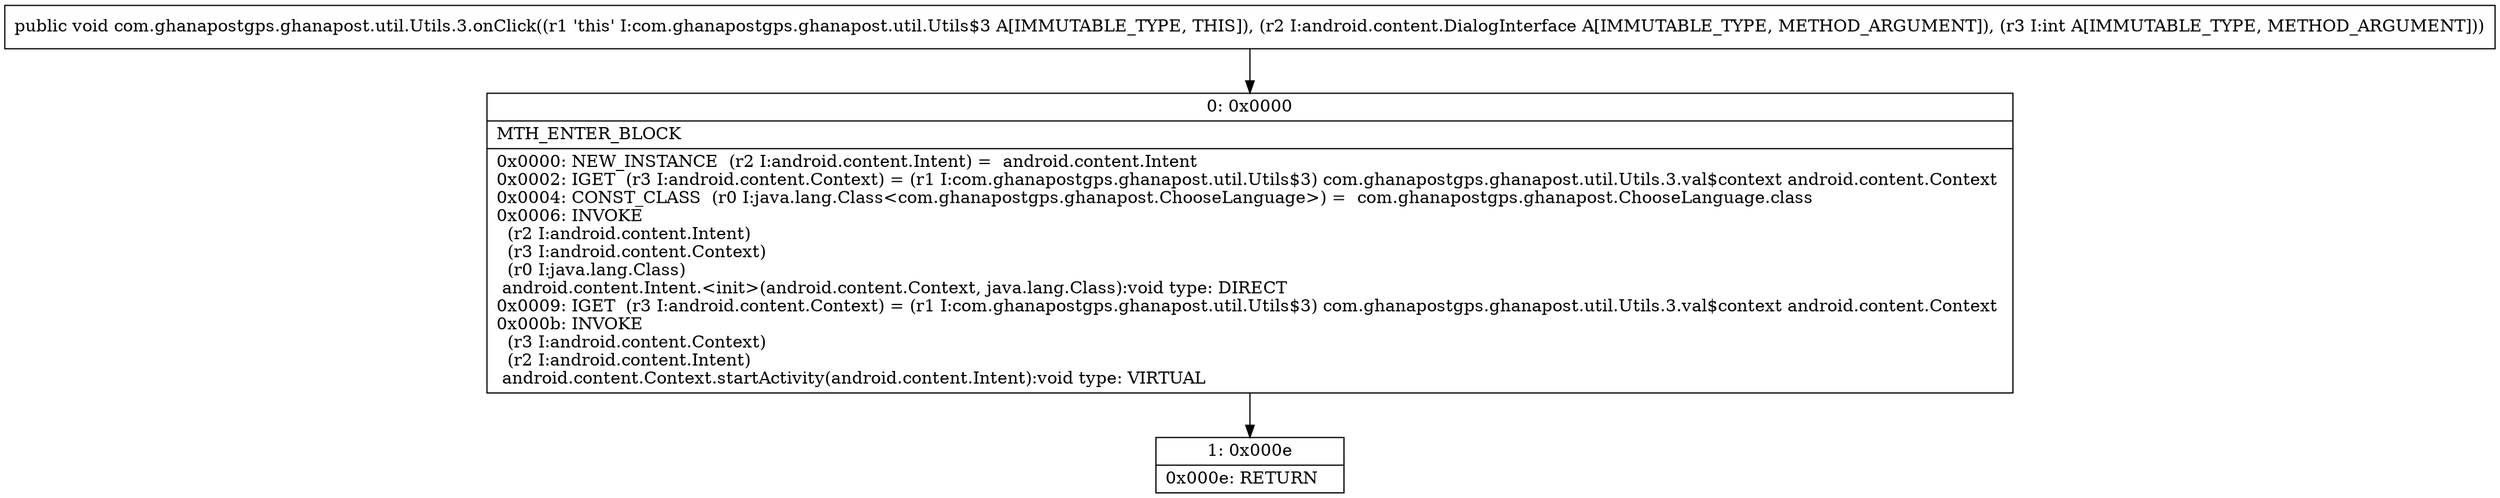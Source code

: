 digraph "CFG forcom.ghanapostgps.ghanapost.util.Utils.3.onClick(Landroid\/content\/DialogInterface;I)V" {
Node_0 [shape=record,label="{0\:\ 0x0000|MTH_ENTER_BLOCK\l|0x0000: NEW_INSTANCE  (r2 I:android.content.Intent) =  android.content.Intent \l0x0002: IGET  (r3 I:android.content.Context) = (r1 I:com.ghanapostgps.ghanapost.util.Utils$3) com.ghanapostgps.ghanapost.util.Utils.3.val$context android.content.Context \l0x0004: CONST_CLASS  (r0 I:java.lang.Class\<com.ghanapostgps.ghanapost.ChooseLanguage\>) =  com.ghanapostgps.ghanapost.ChooseLanguage.class \l0x0006: INVOKE  \l  (r2 I:android.content.Intent)\l  (r3 I:android.content.Context)\l  (r0 I:java.lang.Class)\l android.content.Intent.\<init\>(android.content.Context, java.lang.Class):void type: DIRECT \l0x0009: IGET  (r3 I:android.content.Context) = (r1 I:com.ghanapostgps.ghanapost.util.Utils$3) com.ghanapostgps.ghanapost.util.Utils.3.val$context android.content.Context \l0x000b: INVOKE  \l  (r3 I:android.content.Context)\l  (r2 I:android.content.Intent)\l android.content.Context.startActivity(android.content.Intent):void type: VIRTUAL \l}"];
Node_1 [shape=record,label="{1\:\ 0x000e|0x000e: RETURN   \l}"];
MethodNode[shape=record,label="{public void com.ghanapostgps.ghanapost.util.Utils.3.onClick((r1 'this' I:com.ghanapostgps.ghanapost.util.Utils$3 A[IMMUTABLE_TYPE, THIS]), (r2 I:android.content.DialogInterface A[IMMUTABLE_TYPE, METHOD_ARGUMENT]), (r3 I:int A[IMMUTABLE_TYPE, METHOD_ARGUMENT])) }"];
MethodNode -> Node_0;
Node_0 -> Node_1;
}

